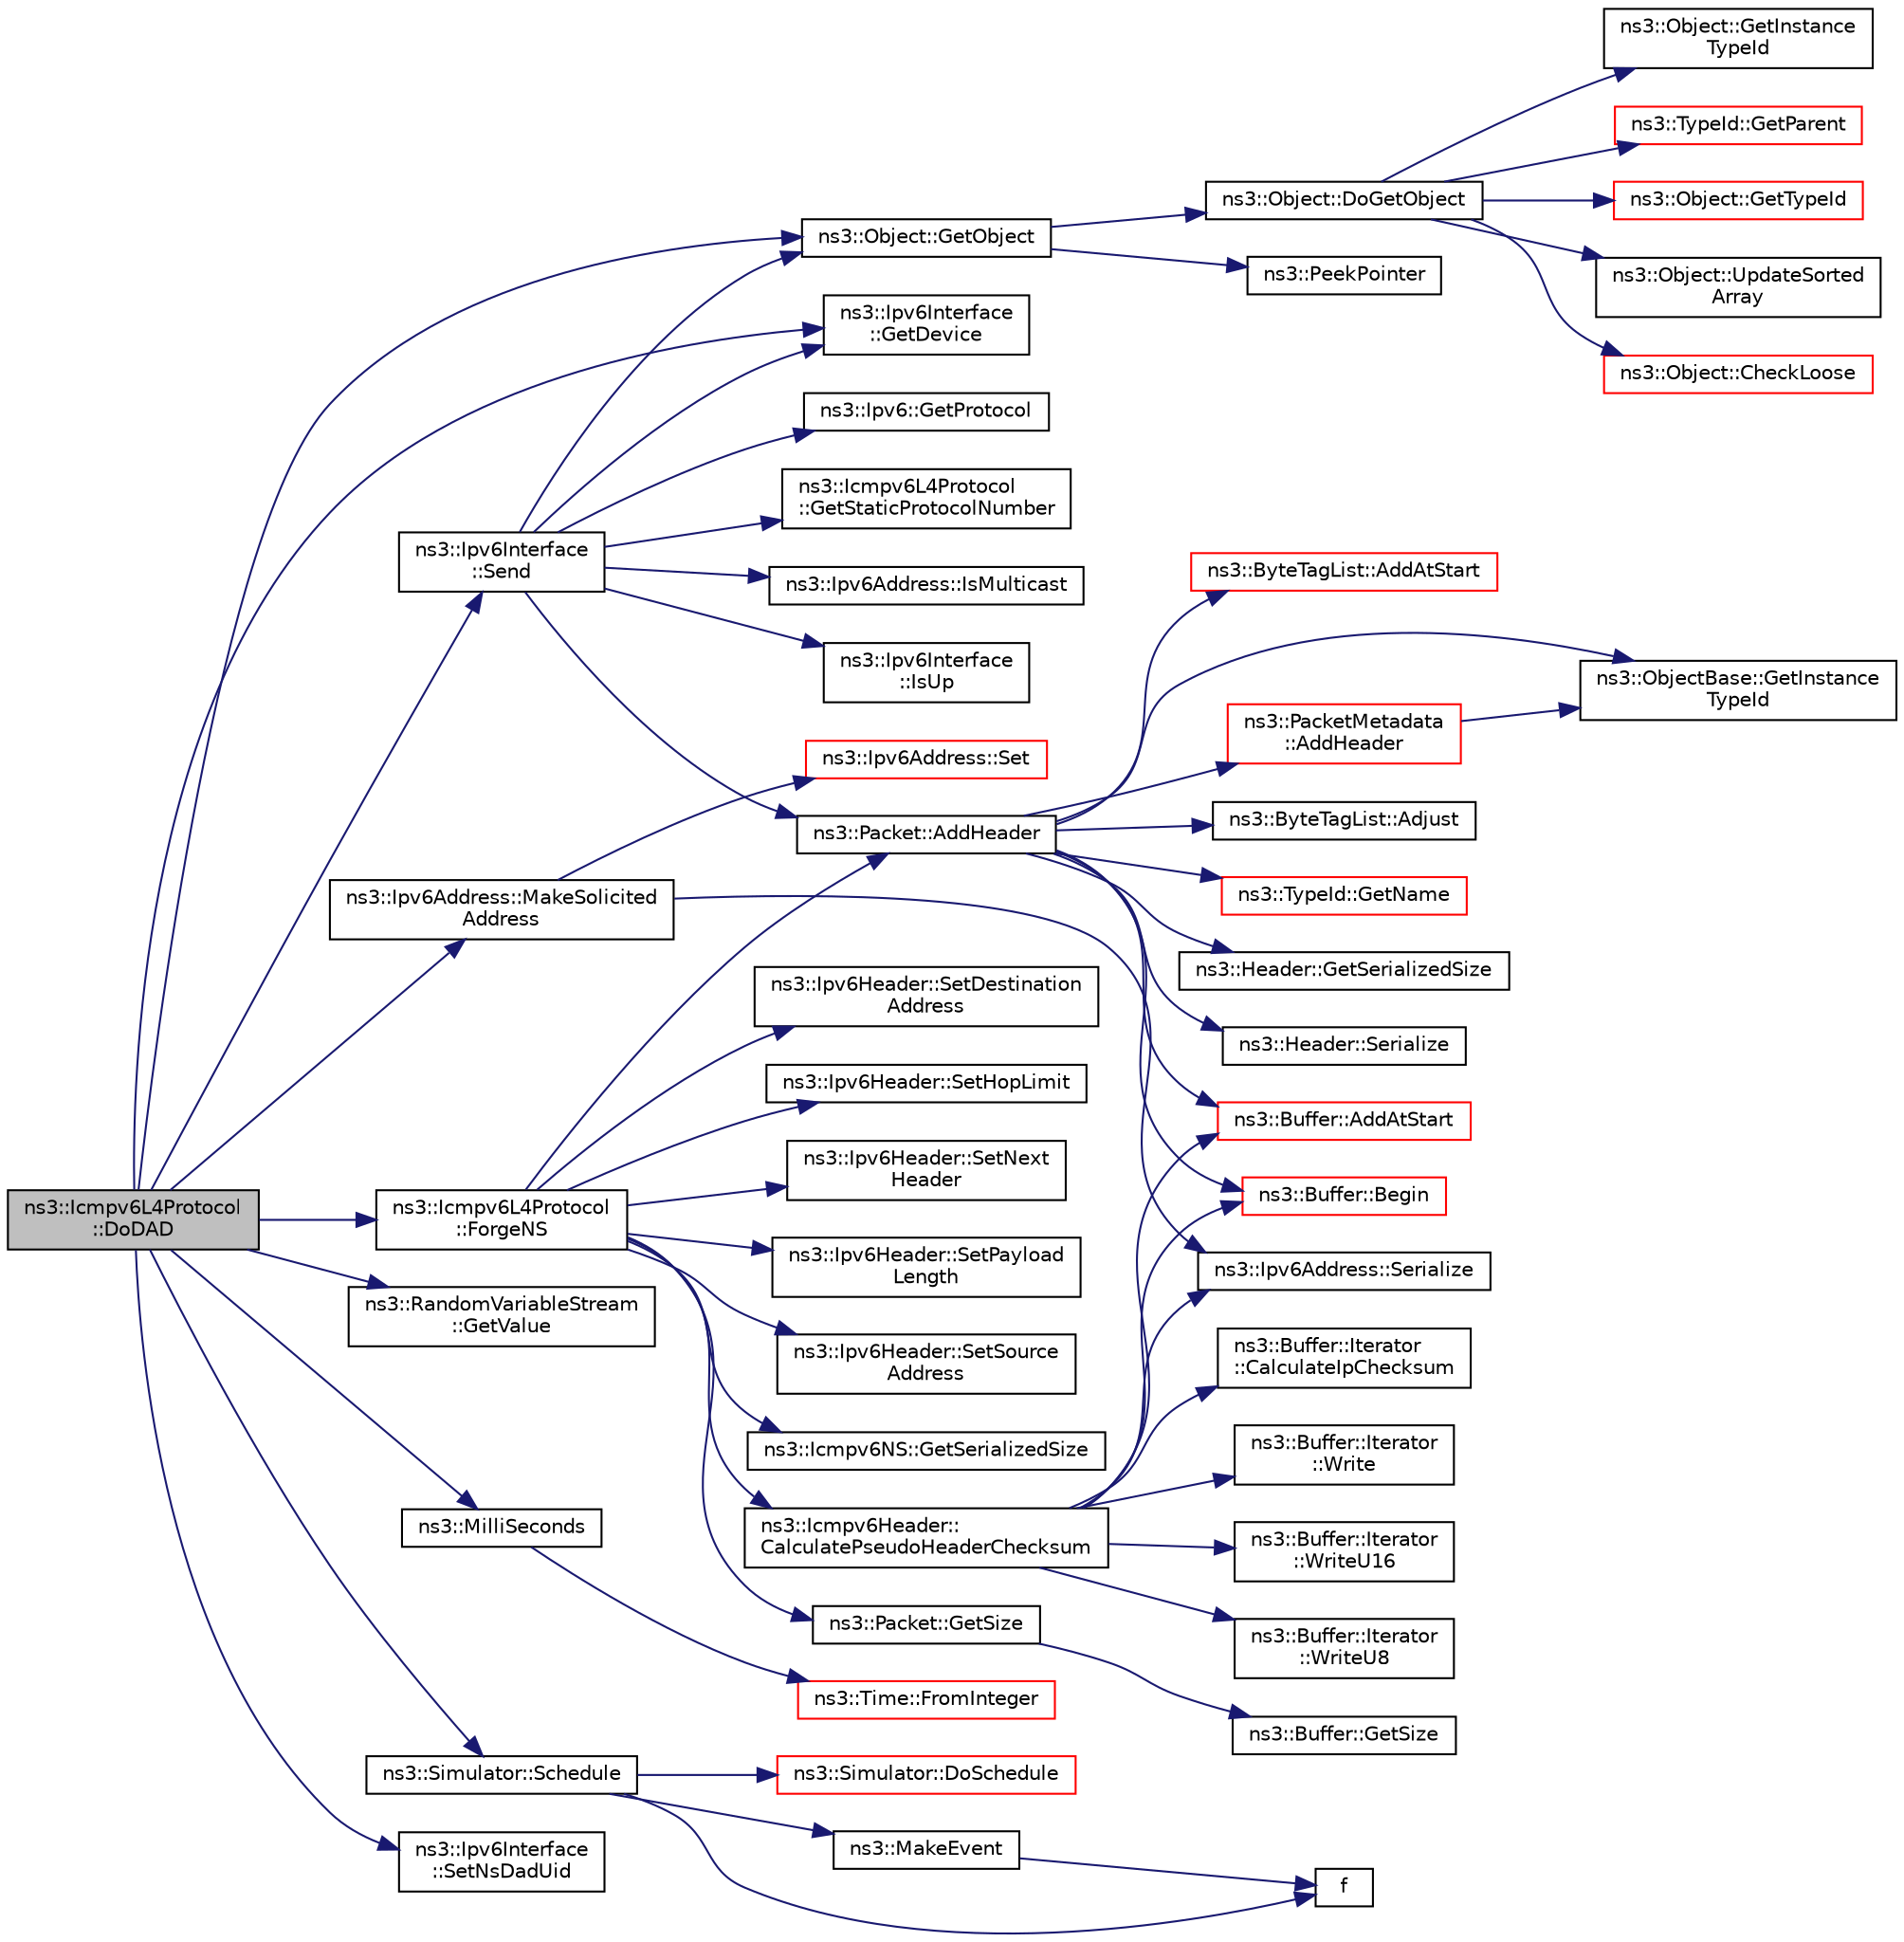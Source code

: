 digraph "ns3::Icmpv6L4Protocol::DoDAD"
{
 // LATEX_PDF_SIZE
  edge [fontname="Helvetica",fontsize="10",labelfontname="Helvetica",labelfontsize="10"];
  node [fontname="Helvetica",fontsize="10",shape=record];
  rankdir="LR";
  Node1 [label="ns3::Icmpv6L4Protocol\l::DoDAD",height=0.2,width=0.4,color="black", fillcolor="grey75", style="filled", fontcolor="black",tooltip="Do the Duplication Address Detection (DAD)."];
  Node1 -> Node2 [color="midnightblue",fontsize="10",style="solid",fontname="Helvetica"];
  Node2 [label="ns3::Icmpv6L4Protocol\l::ForgeNS",height=0.2,width=0.4,color="black", fillcolor="white", style="filled",URL="$classns3_1_1_icmpv6_l4_protocol.html#adb98e7ef239b59c186a7c96bf9735068",tooltip="Forge a Neighbor Solicitation."];
  Node2 -> Node3 [color="midnightblue",fontsize="10",style="solid",fontname="Helvetica"];
  Node3 [label="ns3::Packet::AddHeader",height=0.2,width=0.4,color="black", fillcolor="white", style="filled",URL="$classns3_1_1_packet.html#a465108c595a0bc592095cbcab1832ed8",tooltip="Add header to this packet."];
  Node3 -> Node4 [color="midnightblue",fontsize="10",style="solid",fontname="Helvetica"];
  Node4 [label="ns3::ByteTagList::AddAtStart",height=0.2,width=0.4,color="red", fillcolor="white", style="filled",URL="$classns3_1_1_byte_tag_list.html#acb4563fbe4299c55af41ba7a166b71d5",tooltip="Make sure that all offsets are bigger than prependOffset which represents the location where new byte..."];
  Node3 -> Node10 [color="midnightblue",fontsize="10",style="solid",fontname="Helvetica"];
  Node10 [label="ns3::Buffer::AddAtStart",height=0.2,width=0.4,color="red", fillcolor="white", style="filled",URL="$classns3_1_1_buffer.html#a8abd8164c3671d3dadc98fc66fade7b1",tooltip=" "];
  Node3 -> Node20 [color="midnightblue",fontsize="10",style="solid",fontname="Helvetica"];
  Node20 [label="ns3::PacketMetadata\l::AddHeader",height=0.2,width=0.4,color="red", fillcolor="white", style="filled",URL="$classns3_1_1_packet_metadata.html#abdce736c4c5f647242f0808c0d2f9249",tooltip="Add an header."];
  Node20 -> Node33 [color="midnightblue",fontsize="10",style="solid",fontname="Helvetica"];
  Node33 [label="ns3::ObjectBase::GetInstance\lTypeId",height=0.2,width=0.4,color="black", fillcolor="white", style="filled",URL="$classns3_1_1_object_base.html#abe5b43a6f5b99a92a4c3122db31f06fb",tooltip="Get the most derived TypeId for this Object."];
  Node3 -> Node40 [color="midnightblue",fontsize="10",style="solid",fontname="Helvetica"];
  Node40 [label="ns3::ByteTagList::Adjust",height=0.2,width=0.4,color="black", fillcolor="white", style="filled",URL="$classns3_1_1_byte_tag_list.html#a1fec06d7e6daaf8039cf2a148e4090f2",tooltip="Adjust the offsets stored internally by the adjustment delta."];
  Node3 -> Node41 [color="midnightblue",fontsize="10",style="solid",fontname="Helvetica"];
  Node41 [label="ns3::Buffer::Begin",height=0.2,width=0.4,color="red", fillcolor="white", style="filled",URL="$classns3_1_1_buffer.html#acb977a0179de9abe4e295ce22023b4ca",tooltip=" "];
  Node3 -> Node33 [color="midnightblue",fontsize="10",style="solid",fontname="Helvetica"];
  Node3 -> Node42 [color="midnightblue",fontsize="10",style="solid",fontname="Helvetica"];
  Node42 [label="ns3::TypeId::GetName",height=0.2,width=0.4,color="red", fillcolor="white", style="filled",URL="$classns3_1_1_type_id.html#abc4965475a579c2afdc668d7a7d58374",tooltip="Get the name."];
  Node3 -> Node46 [color="midnightblue",fontsize="10",style="solid",fontname="Helvetica"];
  Node46 [label="ns3::Header::GetSerializedSize",height=0.2,width=0.4,color="black", fillcolor="white", style="filled",URL="$classns3_1_1_header.html#a6ef0497eabc1b1fb0ad42738eb73f934",tooltip=" "];
  Node3 -> Node47 [color="midnightblue",fontsize="10",style="solid",fontname="Helvetica"];
  Node47 [label="ns3::Header::Serialize",height=0.2,width=0.4,color="black", fillcolor="white", style="filled",URL="$classns3_1_1_header.html#afb61f1aac69ff8349a6bfe521fab5404",tooltip=" "];
  Node2 -> Node48 [color="midnightblue",fontsize="10",style="solid",fontname="Helvetica"];
  Node48 [label="ns3::Icmpv6Header::\lCalculatePseudoHeaderChecksum",height=0.2,width=0.4,color="black", fillcolor="white", style="filled",URL="$classns3_1_1_icmpv6_header.html#aa0598a05dad2904576ed853885f4ed40",tooltip="Calculate pseudo header checksum for IPv6."];
  Node48 -> Node10 [color="midnightblue",fontsize="10",style="solid",fontname="Helvetica"];
  Node48 -> Node41 [color="midnightblue",fontsize="10",style="solid",fontname="Helvetica"];
  Node48 -> Node49 [color="midnightblue",fontsize="10",style="solid",fontname="Helvetica"];
  Node49 [label="ns3::Buffer::Iterator\l::CalculateIpChecksum",height=0.2,width=0.4,color="black", fillcolor="white", style="filled",URL="$classns3_1_1_buffer_1_1_iterator.html#a3c7784ed3f45948da2cf8754ad1606d5",tooltip="Calculate the checksum."];
  Node48 -> Node50 [color="midnightblue",fontsize="10",style="solid",fontname="Helvetica"];
  Node50 [label="ns3::Ipv6Address::Serialize",height=0.2,width=0.4,color="black", fillcolor="white", style="filled",URL="$classns3_1_1_ipv6_address.html#a9f32100844ccb06148ce661a833716bc",tooltip="Serialize this address to a 16-byte buffer."];
  Node48 -> Node51 [color="midnightblue",fontsize="10",style="solid",fontname="Helvetica"];
  Node51 [label="ns3::Buffer::Iterator\l::Write",height=0.2,width=0.4,color="black", fillcolor="white", style="filled",URL="$classns3_1_1_buffer_1_1_iterator.html#a087b4e6b5d038544c750c741e8932d69",tooltip=" "];
  Node48 -> Node52 [color="midnightblue",fontsize="10",style="solid",fontname="Helvetica"];
  Node52 [label="ns3::Buffer::Iterator\l::WriteU16",height=0.2,width=0.4,color="black", fillcolor="white", style="filled",URL="$classns3_1_1_buffer_1_1_iterator.html#a67fdfa2b4295a6f807b9670c7c8e4c0b",tooltip=" "];
  Node48 -> Node53 [color="midnightblue",fontsize="10",style="solid",fontname="Helvetica"];
  Node53 [label="ns3::Buffer::Iterator\l::WriteU8",height=0.2,width=0.4,color="black", fillcolor="white", style="filled",URL="$classns3_1_1_buffer_1_1_iterator.html#a3c7bacca6cbb821c9d14fa4626b7ae16",tooltip=" "];
  Node2 -> Node54 [color="midnightblue",fontsize="10",style="solid",fontname="Helvetica"];
  Node54 [label="ns3::Icmpv6NS::GetSerializedSize",height=0.2,width=0.4,color="black", fillcolor="white", style="filled",URL="$classns3_1_1_icmpv6_n_s.html#a6cabefb0a72f471458dc98f4653cd687",tooltip="Get the serialized size."];
  Node2 -> Node55 [color="midnightblue",fontsize="10",style="solid",fontname="Helvetica"];
  Node55 [label="ns3::Packet::GetSize",height=0.2,width=0.4,color="black", fillcolor="white", style="filled",URL="$classns3_1_1_packet.html#afff7cb1ff518ee6dc0d424e10a5ad6ec",tooltip="Returns the the size in bytes of the packet (including the zero-filled initial payload)."];
  Node55 -> Node56 [color="midnightblue",fontsize="10",style="solid",fontname="Helvetica"];
  Node56 [label="ns3::Buffer::GetSize",height=0.2,width=0.4,color="black", fillcolor="white", style="filled",URL="$classns3_1_1_buffer.html#a60c9172d2b102f8856c81b2126c8b209",tooltip=" "];
  Node2 -> Node57 [color="midnightblue",fontsize="10",style="solid",fontname="Helvetica"];
  Node57 [label="ns3::Ipv6Header::SetDestination\lAddress",height=0.2,width=0.4,color="black", fillcolor="white", style="filled",URL="$classns3_1_1_ipv6_header.html#af42a4936f1f94fa012dfd33e3d5d9e9a",tooltip="Set the \"Destination address\" field."];
  Node2 -> Node58 [color="midnightblue",fontsize="10",style="solid",fontname="Helvetica"];
  Node58 [label="ns3::Ipv6Header::SetHopLimit",height=0.2,width=0.4,color="black", fillcolor="white", style="filled",URL="$classns3_1_1_ipv6_header.html#a5133fdec9ec05d089d9c47f476715d73",tooltip="Set the \"Hop limit\" field (TTL)."];
  Node2 -> Node59 [color="midnightblue",fontsize="10",style="solid",fontname="Helvetica"];
  Node59 [label="ns3::Ipv6Header::SetNext\lHeader",height=0.2,width=0.4,color="black", fillcolor="white", style="filled",URL="$classns3_1_1_ipv6_header.html#add71fca40c6bf671bcc1403557a0852d",tooltip="Set the \"Next header\" field."];
  Node2 -> Node60 [color="midnightblue",fontsize="10",style="solid",fontname="Helvetica"];
  Node60 [label="ns3::Ipv6Header::SetPayload\lLength",height=0.2,width=0.4,color="black", fillcolor="white", style="filled",URL="$classns3_1_1_ipv6_header.html#a6d888c3bc07b2f523c1f8512e976a25b",tooltip="Set the \"Payload length\" field."];
  Node2 -> Node61 [color="midnightblue",fontsize="10",style="solid",fontname="Helvetica"];
  Node61 [label="ns3::Ipv6Header::SetSource\lAddress",height=0.2,width=0.4,color="black", fillcolor="white", style="filled",URL="$classns3_1_1_ipv6_header.html#aa0c5fe268a9a8096dfe9d4f7147241ab",tooltip="Set the \"Source address\" field."];
  Node1 -> Node62 [color="midnightblue",fontsize="10",style="solid",fontname="Helvetica"];
  Node62 [label="ns3::Ipv6Interface\l::GetDevice",height=0.2,width=0.4,color="black", fillcolor="white", style="filled",URL="$classns3_1_1_ipv6_interface.html#ae48d61d8e995e585a74050d78455bac7",tooltip="Get the NetDevice."];
  Node1 -> Node63 [color="midnightblue",fontsize="10",style="solid",fontname="Helvetica"];
  Node63 [label="ns3::Object::GetObject",height=0.2,width=0.4,color="black", fillcolor="white", style="filled",URL="$classns3_1_1_object.html#ad21f5401ff705cd29c37f931ea3afc18",tooltip="Get a pointer to the requested aggregated Object."];
  Node63 -> Node64 [color="midnightblue",fontsize="10",style="solid",fontname="Helvetica"];
  Node64 [label="ns3::Object::DoGetObject",height=0.2,width=0.4,color="black", fillcolor="white", style="filled",URL="$classns3_1_1_object.html#a7c009975f7c0994cb47a69f713745e0a",tooltip="Find an Object of TypeId tid in the aggregates of this Object."];
  Node64 -> Node65 [color="midnightblue",fontsize="10",style="solid",fontname="Helvetica"];
  Node65 [label="ns3::Object::CheckLoose",height=0.2,width=0.4,color="red", fillcolor="white", style="filled",URL="$classns3_1_1_object.html#a33b1d1c52665f27a2fd4857aef5618f2",tooltip="Check if any aggregated Objects have non-zero reference counts."];
  Node64 -> Node67 [color="midnightblue",fontsize="10",style="solid",fontname="Helvetica"];
  Node67 [label="ns3::Object::GetInstance\lTypeId",height=0.2,width=0.4,color="black", fillcolor="white", style="filled",URL="$classns3_1_1_object.html#a9a0bc0211cfab9842e1046b5c5810e5a",tooltip="Get the most derived TypeId for this Object."];
  Node64 -> Node68 [color="midnightblue",fontsize="10",style="solid",fontname="Helvetica"];
  Node68 [label="ns3::TypeId::GetParent",height=0.2,width=0.4,color="red", fillcolor="white", style="filled",URL="$classns3_1_1_type_id.html#ab84f81aee52154af39a8668b59c89d63",tooltip="Get the parent of this TypeId."];
  Node64 -> Node71 [color="midnightblue",fontsize="10",style="solid",fontname="Helvetica"];
  Node71 [label="ns3::Object::GetTypeId",height=0.2,width=0.4,color="red", fillcolor="white", style="filled",URL="$classns3_1_1_object.html#a1d040243983ab74ec923bde26d7cb7e7",tooltip="Register this type."];
  Node64 -> Node74 [color="midnightblue",fontsize="10",style="solid",fontname="Helvetica"];
  Node74 [label="ns3::Object::UpdateSorted\lArray",height=0.2,width=0.4,color="black", fillcolor="white", style="filled",URL="$classns3_1_1_object.html#ade62655b9680ca5ebf5af7e0fda7a21f",tooltip="Keep the list of aggregates in most-recently-used order."];
  Node63 -> Node75 [color="midnightblue",fontsize="10",style="solid",fontname="Helvetica"];
  Node75 [label="ns3::PeekPointer",height=0.2,width=0.4,color="black", fillcolor="white", style="filled",URL="$namespacens3.html#af2a7557fe9afdd98d8f6f8f6e412cf5a",tooltip=" "];
  Node1 -> Node76 [color="midnightblue",fontsize="10",style="solid",fontname="Helvetica"];
  Node76 [label="ns3::RandomVariableStream\l::GetValue",height=0.2,width=0.4,color="black", fillcolor="white", style="filled",URL="$classns3_1_1_random_variable_stream.html#a4fa5944dc4cb11544e661ed23072b36c",tooltip="Get the next random value as a double drawn from the distribution."];
  Node1 -> Node77 [color="midnightblue",fontsize="10",style="solid",fontname="Helvetica"];
  Node77 [label="ns3::Ipv6Address::MakeSolicited\lAddress",height=0.2,width=0.4,color="black", fillcolor="white", style="filled",URL="$classns3_1_1_ipv6_address.html#a1f6831d89cb902b8af5c73baaab97832",tooltip="Make the solicited IPv6 address."];
  Node77 -> Node50 [color="midnightblue",fontsize="10",style="solid",fontname="Helvetica"];
  Node77 -> Node78 [color="midnightblue",fontsize="10",style="solid",fontname="Helvetica"];
  Node78 [label="ns3::Ipv6Address::Set",height=0.2,width=0.4,color="red", fillcolor="white", style="filled",URL="$classns3_1_1_ipv6_address.html#aa5566a72cd0db41ef149a444977b6d7f",tooltip="Sets an Ipv6Address by parsing the input C-string."];
  Node1 -> Node80 [color="midnightblue",fontsize="10",style="solid",fontname="Helvetica"];
  Node80 [label="ns3::MilliSeconds",height=0.2,width=0.4,color="black", fillcolor="white", style="filled",URL="$group__timecivil.html#gaf26127cf4571146b83a92ee18679c7a9",tooltip="Construct a Time in the indicated unit."];
  Node80 -> Node81 [color="midnightblue",fontsize="10",style="solid",fontname="Helvetica"];
  Node81 [label="ns3::Time::FromInteger",height=0.2,width=0.4,color="red", fillcolor="white", style="filled",URL="$classns3_1_1_time.html#a3e742c67b2764e75ff95f9b754d43fe9",tooltip="Create a Time equal to value in unit unit."];
  Node1 -> Node90 [color="midnightblue",fontsize="10",style="solid",fontname="Helvetica"];
  Node90 [label="ns3::Simulator::Schedule",height=0.2,width=0.4,color="black", fillcolor="white", style="filled",URL="$classns3_1_1_simulator.html#a3da7d28335c8ac0e3e86781f766df241",tooltip="Schedule an event to expire after delay."];
  Node90 -> Node91 [color="midnightblue",fontsize="10",style="solid",fontname="Helvetica"];
  Node91 [label="ns3::Simulator::DoSchedule",height=0.2,width=0.4,color="red", fillcolor="white", style="filled",URL="$classns3_1_1_simulator.html#a47af23973938819bdc89cb2807e09ed5",tooltip="Implementation of the various Schedule methods."];
  Node90 -> Node139 [color="midnightblue",fontsize="10",style="solid",fontname="Helvetica"];
  Node139 [label="f",height=0.2,width=0.4,color="black", fillcolor="white", style="filled",URL="$80211b_8c.html#ae7ffc1a8f84fa47a0812b2f2b9627132",tooltip=" "];
  Node90 -> Node140 [color="midnightblue",fontsize="10",style="solid",fontname="Helvetica"];
  Node140 [label="ns3::MakeEvent",height=0.2,width=0.4,color="black", fillcolor="white", style="filled",URL="$group__makeeventfnptr.html#ga289a28a2497c18a9bd299e5e2014094b",tooltip="Make an EventImpl from a function pointer taking varying numbers of arguments."];
  Node140 -> Node139 [color="midnightblue",fontsize="10",style="solid",fontname="Helvetica"];
  Node1 -> Node141 [color="midnightblue",fontsize="10",style="solid",fontname="Helvetica"];
  Node141 [label="ns3::Ipv6Interface\l::Send",height=0.2,width=0.4,color="black", fillcolor="white", style="filled",URL="$classns3_1_1_ipv6_interface.html#aa3be8d7a7f0d8232e2ec9e900a98f727",tooltip="Send a packet through this interface."];
  Node141 -> Node3 [color="midnightblue",fontsize="10",style="solid",fontname="Helvetica"];
  Node141 -> Node62 [color="midnightblue",fontsize="10",style="solid",fontname="Helvetica"];
  Node141 -> Node63 [color="midnightblue",fontsize="10",style="solid",fontname="Helvetica"];
  Node141 -> Node142 [color="midnightblue",fontsize="10",style="solid",fontname="Helvetica"];
  Node142 [label="ns3::Ipv6::GetProtocol",height=0.2,width=0.4,color="black", fillcolor="white", style="filled",URL="$classns3_1_1_ipv6.html#aef0e6be6a6def36087298f48e0b235a3",tooltip="Get L4 protocol by protocol number."];
  Node141 -> Node143 [color="midnightblue",fontsize="10",style="solid",fontname="Helvetica"];
  Node143 [label="ns3::Icmpv6L4Protocol\l::GetStaticProtocolNumber",height=0.2,width=0.4,color="black", fillcolor="white", style="filled",URL="$classns3_1_1_icmpv6_l4_protocol.html#af845269e6c3f4509a4e287195c965afc",tooltip="Get ICMPv6 protocol number."];
  Node141 -> Node144 [color="midnightblue",fontsize="10",style="solid",fontname="Helvetica"];
  Node144 [label="ns3::Ipv6Address::IsMulticast",height=0.2,width=0.4,color="black", fillcolor="white", style="filled",URL="$classns3_1_1_ipv6_address.html#a68f522d40b6db6d383848ea90bc47dd0",tooltip="If the IPv6 address is multicast (ff00::/8)."];
  Node141 -> Node145 [color="midnightblue",fontsize="10",style="solid",fontname="Helvetica"];
  Node145 [label="ns3::Ipv6Interface\l::IsUp",height=0.2,width=0.4,color="black", fillcolor="white", style="filled",URL="$classns3_1_1_ipv6_interface.html#a6699383c5819e27066fbd77e3b409d2d",tooltip="Is the interface UP ?"];
  Node1 -> Node146 [color="midnightblue",fontsize="10",style="solid",fontname="Helvetica"];
  Node146 [label="ns3::Ipv6Interface\l::SetNsDadUid",height=0.2,width=0.4,color="black", fillcolor="white", style="filled",URL="$classns3_1_1_ipv6_interface.html#a9f683ed2c54577e8c89f23899f91fea0",tooltip="Update NS DAD packet UID of an interface address."];
}
